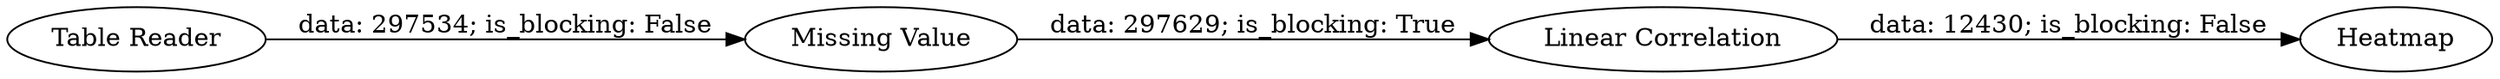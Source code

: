 digraph {
	"-1562842235440806121_3" [label="Linear Correlation"]
	"-1562842235440806121_1" [label="Table Reader"]
	"-1562842235440806121_2" [label="Missing Value"]
	"-1562842235440806121_4" [label=Heatmap]
	"-1562842235440806121_3" -> "-1562842235440806121_4" [label="data: 12430; is_blocking: False"]
	"-1562842235440806121_2" -> "-1562842235440806121_3" [label="data: 297629; is_blocking: True"]
	"-1562842235440806121_1" -> "-1562842235440806121_2" [label="data: 297534; is_blocking: False"]
	rankdir=LR
}
